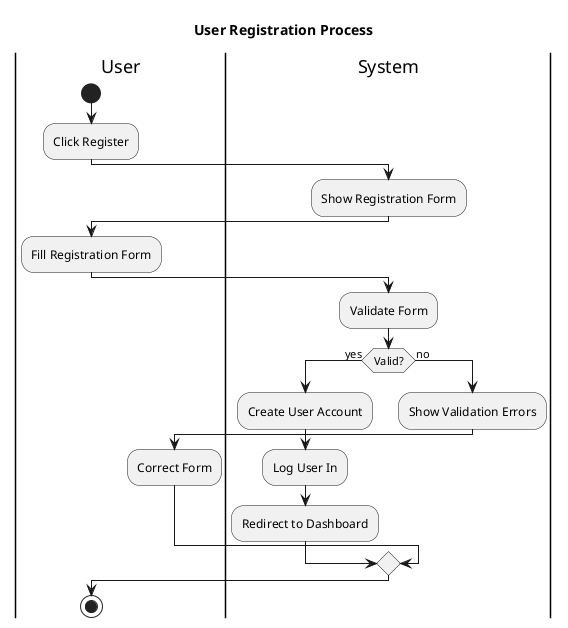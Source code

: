 @startuml register
title User Registration Process

|User|
start
:Click Register;

|System|
:Show Registration Form;

|User|
:Fill Registration Form;

|System|
:Validate Form;

if (Valid?) then (yes)
  :Create User Account;
  :Log User In;
  :Redirect to Dashboard;
else (no)
  :Show Validation Errors;
  |User|
  :Correct Form;
endif

stop

@enduml